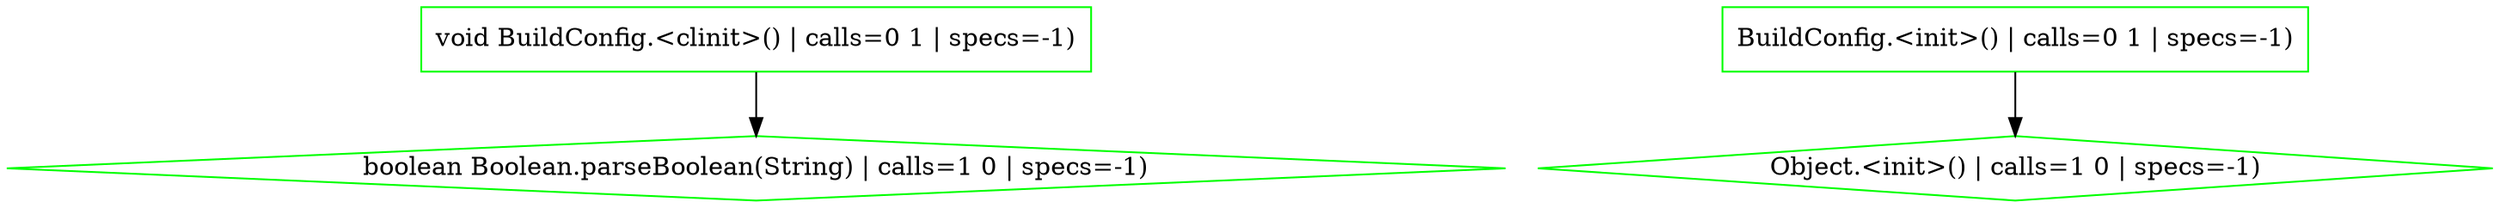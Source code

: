 digraph {
"com.karthik.imager.BuildConfig.<clinit>():void.7c8ba2f67ea5b176b353df23b0f8c16c" [shape=box,label="void BuildConfig.<clinit>() | calls=0 1 | specs=-1)",color=green,shape=box]
"com.karthik.imager.BuildConfig.<init>().deeb23773947c5fe439168154c076ec5" [shape=box,label="BuildConfig.<init>() | calls=0 1 | specs=-1)",color=green,shape=box]
"java.lang.Object.<init>().dfab4f0d99f94f824a6db190f40d78c9" [shape=box,label="Object.<init>() | calls=1 0 | specs=-1)",color=green,shape=diamond]
"java.lang.Boolean.parseBoolean(java.lang.String):boolean.6f9054bc2665b8a5a9b713a17f1f1e13" [shape=box,label="boolean Boolean.parseBoolean(String) | calls=1 0 | specs=-1)",color=green,shape=diamond]
"com.karthik.imager.BuildConfig.<init>().deeb23773947c5fe439168154c076ec5" -> "java.lang.Object.<init>().dfab4f0d99f94f824a6db190f40d78c9"
"com.karthik.imager.BuildConfig.<clinit>():void.7c8ba2f67ea5b176b353df23b0f8c16c" -> "java.lang.Boolean.parseBoolean(java.lang.String):boolean.6f9054bc2665b8a5a9b713a17f1f1e13"
}
